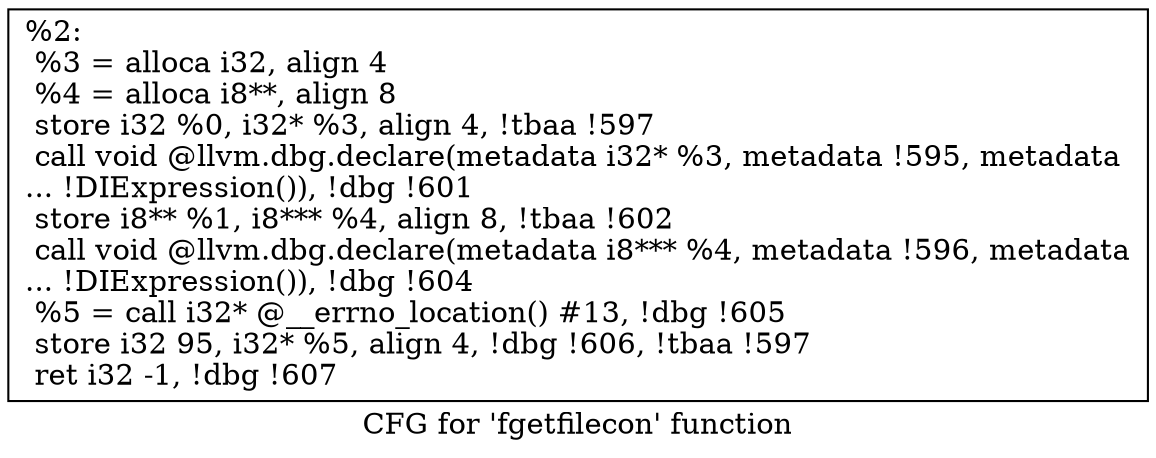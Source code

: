 digraph "CFG for 'fgetfilecon' function" {
	label="CFG for 'fgetfilecon' function";

	Node0xa722d0 [shape=record,label="{%2:\l  %3 = alloca i32, align 4\l  %4 = alloca i8**, align 8\l  store i32 %0, i32* %3, align 4, !tbaa !597\l  call void @llvm.dbg.declare(metadata i32* %3, metadata !595, metadata\l... !DIExpression()), !dbg !601\l  store i8** %1, i8*** %4, align 8, !tbaa !602\l  call void @llvm.dbg.declare(metadata i8*** %4, metadata !596, metadata\l... !DIExpression()), !dbg !604\l  %5 = call i32* @__errno_location() #13, !dbg !605\l  store i32 95, i32* %5, align 4, !dbg !606, !tbaa !597\l  ret i32 -1, !dbg !607\l}"];
}
